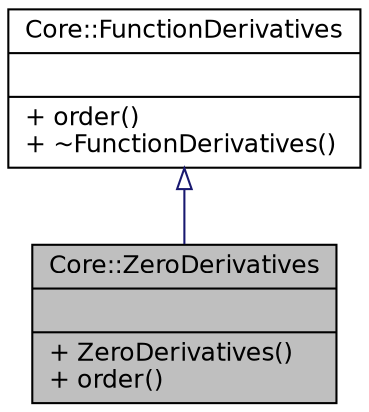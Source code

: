 digraph "Core::ZeroDerivatives"
{
 // INTERACTIVE_SVG=YES
  edge [fontname="Helvetica",fontsize="12",labelfontname="Helvetica",labelfontsize="12"];
  node [fontname="Helvetica",fontsize="12",shape=record];
  Node2 [label="{Core::ZeroDerivatives\n||+ ZeroDerivatives()\l+ order()\l}",height=0.2,width=0.4,color="black", fillcolor="grey75", style="filled", fontcolor="black"];
  Node3 -> Node2 [dir="back",color="midnightblue",fontsize="12",style="solid",arrowtail="onormal",fontname="Helvetica"];
  Node3 [label="{Core::FunctionDerivatives\n||+ order()\l+ ~FunctionDerivatives()\l}",height=0.2,width=0.4,color="black", fillcolor="white", style="filled",URL="$classCore_1_1FunctionDerivatives.html",tooltip="A class representing arbitrary order derivatives of a function. "];
}
